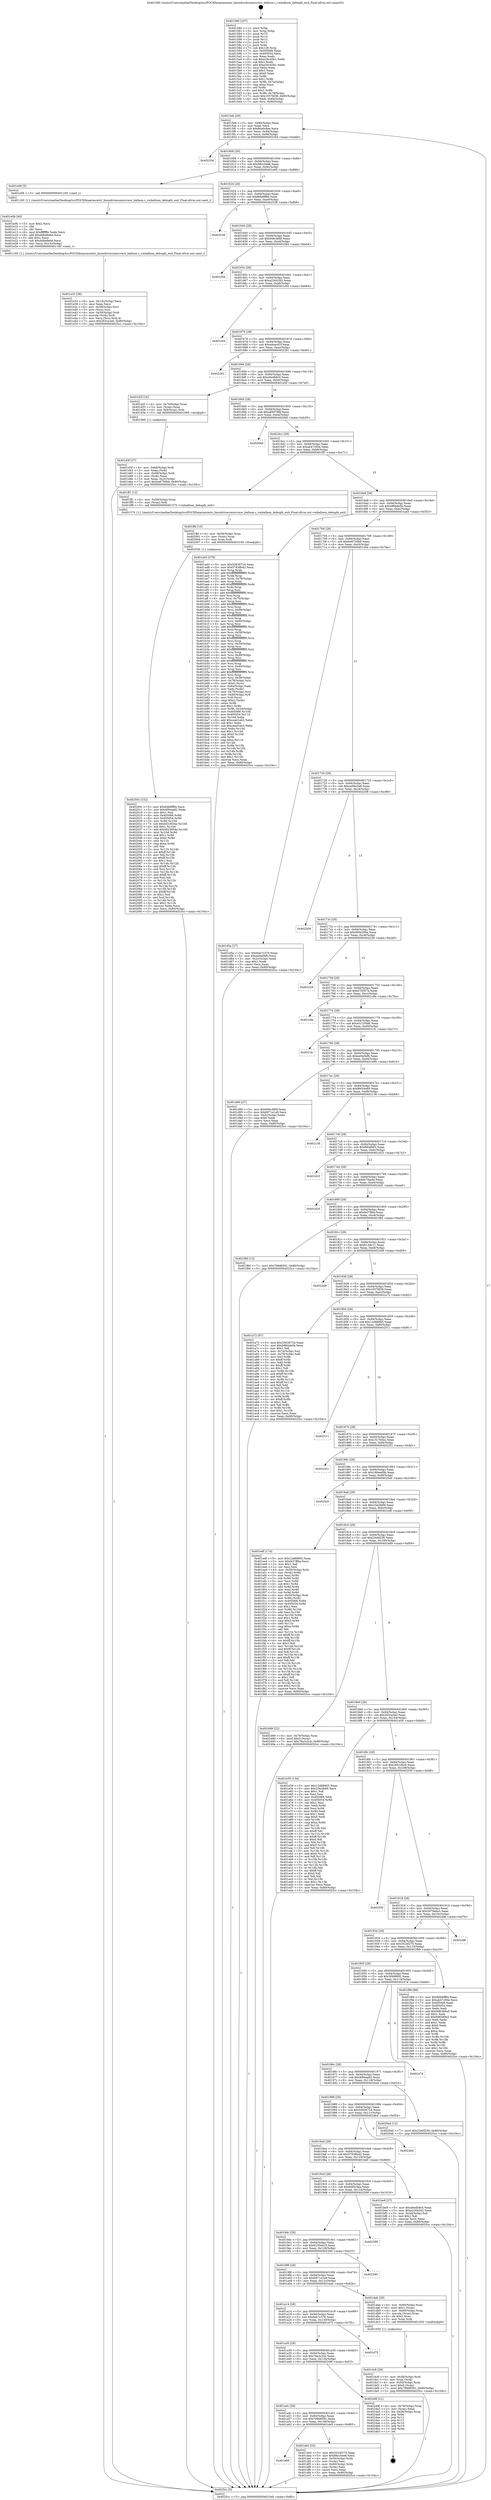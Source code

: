 digraph "0x401580" {
  label = "0x401580 (/mnt/c/Users/mathe/Desktop/tcc/POCII/binaries/extr_linuxdriversmiscvmw_balloon.c_vmballoon_debugfs_exit_Final-ollvm.out::main(0))"
  labelloc = "t"
  node[shape=record]

  Entry [label="",width=0.3,height=0.3,shape=circle,fillcolor=black,style=filled]
  "0x4015eb" [label="{
     0x4015eb [29]\l
     | [instrs]\l
     &nbsp;&nbsp;0x4015eb \<+3\>: mov -0x80(%rbp),%eax\l
     &nbsp;&nbsp;0x4015ee \<+2\>: mov %eax,%ecx\l
     &nbsp;&nbsp;0x4015f0 \<+6\>: sub $0x86a0c8ee,%ecx\l
     &nbsp;&nbsp;0x4015f6 \<+6\>: mov %eax,-0x94(%rbp)\l
     &nbsp;&nbsp;0x4015fc \<+6\>: mov %ecx,-0x98(%rbp)\l
     &nbsp;&nbsp;0x401602 \<+6\>: je 000000000040235d \<main+0xddd\>\l
  }"]
  "0x40235d" [label="{
     0x40235d\l
  }", style=dashed]
  "0x401608" [label="{
     0x401608 [28]\l
     | [instrs]\l
     &nbsp;&nbsp;0x401608 \<+5\>: jmp 000000000040160d \<main+0x8d\>\l
     &nbsp;&nbsp;0x40160d \<+6\>: mov -0x94(%rbp),%eax\l
     &nbsp;&nbsp;0x401613 \<+5\>: sub $0x88cc0ee6,%eax\l
     &nbsp;&nbsp;0x401618 \<+6\>: mov %eax,-0x9c(%rbp)\l
     &nbsp;&nbsp;0x40161e \<+6\>: je 0000000000401e06 \<main+0x886\>\l
  }"]
  Exit [label="",width=0.3,height=0.3,shape=circle,fillcolor=black,style=filled,peripheries=2]
  "0x401e06" [label="{
     0x401e06 [5]\l
     | [instrs]\l
     &nbsp;&nbsp;0x401e06 \<+5\>: call 0000000000401160 \<next_i\>\l
     | [calls]\l
     &nbsp;&nbsp;0x401160 \{1\} (/mnt/c/Users/mathe/Desktop/tcc/POCII/binaries/extr_linuxdriversmiscvmw_balloon.c_vmballoon_debugfs_exit_Final-ollvm.out::next_i)\l
  }"]
  "0x401624" [label="{
     0x401624 [28]\l
     | [instrs]\l
     &nbsp;&nbsp;0x401624 \<+5\>: jmp 0000000000401629 \<main+0xa9\>\l
     &nbsp;&nbsp;0x401629 \<+6\>: mov -0x94(%rbp),%eax\l
     &nbsp;&nbsp;0x40162f \<+5\>: sub $0x8db8ff84,%eax\l
     &nbsp;&nbsp;0x401634 \<+6\>: mov %eax,-0xa0(%rbp)\l
     &nbsp;&nbsp;0x40163a \<+6\>: je 0000000000402538 \<main+0xfb8\>\l
  }"]
  "0x40200c" [label="{
     0x40200c [152]\l
     | [instrs]\l
     &nbsp;&nbsp;0x40200c \<+5\>: mov $0x8db8ff84,%ecx\l
     &nbsp;&nbsp;0x402011 \<+5\>: mov $0x4f94aa82,%edx\l
     &nbsp;&nbsp;0x402016 \<+3\>: mov $0x1,%sil\l
     &nbsp;&nbsp;0x402019 \<+8\>: mov 0x405068,%r8d\l
     &nbsp;&nbsp;0x402021 \<+8\>: mov 0x405054,%r9d\l
     &nbsp;&nbsp;0x402029 \<+3\>: mov %r8d,%r10d\l
     &nbsp;&nbsp;0x40202c \<+7\>: sub $0xb023654e,%r10d\l
     &nbsp;&nbsp;0x402033 \<+4\>: sub $0x1,%r10d\l
     &nbsp;&nbsp;0x402037 \<+7\>: add $0xb023654e,%r10d\l
     &nbsp;&nbsp;0x40203e \<+4\>: imul %r10d,%r8d\l
     &nbsp;&nbsp;0x402042 \<+4\>: and $0x1,%r8d\l
     &nbsp;&nbsp;0x402046 \<+4\>: cmp $0x0,%r8d\l
     &nbsp;&nbsp;0x40204a \<+4\>: sete %r11b\l
     &nbsp;&nbsp;0x40204e \<+4\>: cmp $0xa,%r9d\l
     &nbsp;&nbsp;0x402052 \<+3\>: setl %bl\l
     &nbsp;&nbsp;0x402055 \<+3\>: mov %r11b,%r14b\l
     &nbsp;&nbsp;0x402058 \<+4\>: xor $0xff,%r14b\l
     &nbsp;&nbsp;0x40205c \<+3\>: mov %bl,%r15b\l
     &nbsp;&nbsp;0x40205f \<+4\>: xor $0xff,%r15b\l
     &nbsp;&nbsp;0x402063 \<+4\>: xor $0x1,%sil\l
     &nbsp;&nbsp;0x402067 \<+3\>: mov %r14b,%r12b\l
     &nbsp;&nbsp;0x40206a \<+4\>: and $0xff,%r12b\l
     &nbsp;&nbsp;0x40206e \<+3\>: and %sil,%r11b\l
     &nbsp;&nbsp;0x402071 \<+3\>: mov %r15b,%r13b\l
     &nbsp;&nbsp;0x402074 \<+4\>: and $0xff,%r13b\l
     &nbsp;&nbsp;0x402078 \<+3\>: and %sil,%bl\l
     &nbsp;&nbsp;0x40207b \<+3\>: or %r11b,%r12b\l
     &nbsp;&nbsp;0x40207e \<+3\>: or %bl,%r13b\l
     &nbsp;&nbsp;0x402081 \<+3\>: xor %r13b,%r12b\l
     &nbsp;&nbsp;0x402084 \<+3\>: or %r15b,%r14b\l
     &nbsp;&nbsp;0x402087 \<+4\>: xor $0xff,%r14b\l
     &nbsp;&nbsp;0x40208b \<+4\>: or $0x1,%sil\l
     &nbsp;&nbsp;0x40208f \<+3\>: and %sil,%r14b\l
     &nbsp;&nbsp;0x402092 \<+3\>: or %r14b,%r12b\l
     &nbsp;&nbsp;0x402095 \<+4\>: test $0x1,%r12b\l
     &nbsp;&nbsp;0x402099 \<+3\>: cmovne %edx,%ecx\l
     &nbsp;&nbsp;0x40209c \<+3\>: mov %ecx,-0x80(%rbp)\l
     &nbsp;&nbsp;0x40209f \<+5\>: jmp 00000000004025cc \<main+0x104c\>\l
  }"]
  "0x402538" [label="{
     0x402538\l
  }", style=dashed]
  "0x401640" [label="{
     0x401640 [28]\l
     | [instrs]\l
     &nbsp;&nbsp;0x401640 \<+5\>: jmp 0000000000401645 \<main+0xc5\>\l
     &nbsp;&nbsp;0x401645 \<+6\>: mov -0x94(%rbp),%eax\l
     &nbsp;&nbsp;0x40164b \<+5\>: sub $0x946c46fd,%eax\l
     &nbsp;&nbsp;0x401650 \<+6\>: mov %eax,-0xa4(%rbp)\l
     &nbsp;&nbsp;0x401656 \<+6\>: je 0000000000402384 \<main+0xe04\>\l
  }"]
  "0x401ffd" [label="{
     0x401ffd [15]\l
     | [instrs]\l
     &nbsp;&nbsp;0x401ffd \<+4\>: mov -0x58(%rbp),%rax\l
     &nbsp;&nbsp;0x402001 \<+3\>: mov (%rax),%rax\l
     &nbsp;&nbsp;0x402004 \<+3\>: mov %rax,%rdi\l
     &nbsp;&nbsp;0x402007 \<+5\>: call 0000000000401030 \<free@plt\>\l
     | [calls]\l
     &nbsp;&nbsp;0x401030 \{1\} (unknown)\l
  }"]
  "0x402384" [label="{
     0x402384\l
  }", style=dashed]
  "0x40165c" [label="{
     0x40165c [28]\l
     | [instrs]\l
     &nbsp;&nbsp;0x40165c \<+5\>: jmp 0000000000401661 \<main+0xe1\>\l
     &nbsp;&nbsp;0x401661 \<+6\>: mov -0x94(%rbp),%eax\l
     &nbsp;&nbsp;0x401667 \<+5\>: sub $0xa2264262,%eax\l
     &nbsp;&nbsp;0x40166c \<+6\>: mov %eax,-0xa8(%rbp)\l
     &nbsp;&nbsp;0x401672 \<+6\>: je 0000000000401c04 \<main+0x684\>\l
  }"]
  "0x401e33" [label="{
     0x401e33 [38]\l
     | [instrs]\l
     &nbsp;&nbsp;0x401e33 \<+6\>: mov -0x13c(%rbp),%ecx\l
     &nbsp;&nbsp;0x401e39 \<+3\>: imul %eax,%ecx\l
     &nbsp;&nbsp;0x401e3c \<+4\>: mov -0x58(%rbp),%rsi\l
     &nbsp;&nbsp;0x401e40 \<+3\>: mov (%rsi),%rsi\l
     &nbsp;&nbsp;0x401e43 \<+4\>: mov -0x50(%rbp),%rdi\l
     &nbsp;&nbsp;0x401e47 \<+3\>: movslq (%rdi),%rdi\l
     &nbsp;&nbsp;0x401e4a \<+3\>: mov %ecx,(%rsi,%rdi,4)\l
     &nbsp;&nbsp;0x401e4d \<+7\>: movl $0x263ca3a0,-0x80(%rbp)\l
     &nbsp;&nbsp;0x401e54 \<+5\>: jmp 00000000004025cc \<main+0x104c\>\l
  }"]
  "0x401c04" [label="{
     0x401c04\l
  }", style=dashed]
  "0x401678" [label="{
     0x401678 [28]\l
     | [instrs]\l
     &nbsp;&nbsp;0x401678 \<+5\>: jmp 000000000040167d \<main+0xfd\>\l
     &nbsp;&nbsp;0x40167d \<+6\>: mov -0x94(%rbp),%eax\l
     &nbsp;&nbsp;0x401683 \<+5\>: sub $0xa4eacd1f,%eax\l
     &nbsp;&nbsp;0x401688 \<+6\>: mov %eax,-0xac(%rbp)\l
     &nbsp;&nbsp;0x40168e \<+6\>: je 0000000000402281 \<main+0xd01\>\l
  }"]
  "0x401e0b" [label="{
     0x401e0b [40]\l
     | [instrs]\l
     &nbsp;&nbsp;0x401e0b \<+5\>: mov $0x2,%ecx\l
     &nbsp;&nbsp;0x401e10 \<+1\>: cltd\l
     &nbsp;&nbsp;0x401e11 \<+2\>: idiv %ecx\l
     &nbsp;&nbsp;0x401e13 \<+6\>: imul $0xfffffffe,%edx,%ecx\l
     &nbsp;&nbsp;0x401e19 \<+6\>: add $0xddbe8e6d,%ecx\l
     &nbsp;&nbsp;0x401e1f \<+3\>: add $0x1,%ecx\l
     &nbsp;&nbsp;0x401e22 \<+6\>: sub $0xddbe8e6d,%ecx\l
     &nbsp;&nbsp;0x401e28 \<+6\>: mov %ecx,-0x13c(%rbp)\l
     &nbsp;&nbsp;0x401e2e \<+5\>: call 0000000000401160 \<next_i\>\l
     | [calls]\l
     &nbsp;&nbsp;0x401160 \{1\} (/mnt/c/Users/mathe/Desktop/tcc/POCII/binaries/extr_linuxdriversmiscvmw_balloon.c_vmballoon_debugfs_exit_Final-ollvm.out::next_i)\l
  }"]
  "0x402281" [label="{
     0x402281\l
  }", style=dashed]
  "0x401694" [label="{
     0x401694 [28]\l
     | [instrs]\l
     &nbsp;&nbsp;0x401694 \<+5\>: jmp 0000000000401699 \<main+0x119\>\l
     &nbsp;&nbsp;0x401699 \<+6\>: mov -0x94(%rbp),%eax\l
     &nbsp;&nbsp;0x40169f \<+5\>: sub $0xa6edb8c0,%eax\l
     &nbsp;&nbsp;0x4016a4 \<+6\>: mov %eax,-0xb0(%rbp)\l
     &nbsp;&nbsp;0x4016aa \<+6\>: je 0000000000401d2f \<main+0x7af\>\l
  }"]
  "0x401a68" [label="{
     0x401a68\l
  }", style=dashed]
  "0x401d2f" [label="{
     0x401d2f [16]\l
     | [instrs]\l
     &nbsp;&nbsp;0x401d2f \<+4\>: mov -0x70(%rbp),%rax\l
     &nbsp;&nbsp;0x401d33 \<+3\>: mov (%rax),%rax\l
     &nbsp;&nbsp;0x401d36 \<+4\>: mov 0x8(%rax),%rdi\l
     &nbsp;&nbsp;0x401d3a \<+5\>: call 0000000000401060 \<atoi@plt\>\l
     | [calls]\l
     &nbsp;&nbsp;0x401060 \{1\} (unknown)\l
  }"]
  "0x4016b0" [label="{
     0x4016b0 [28]\l
     | [instrs]\l
     &nbsp;&nbsp;0x4016b0 \<+5\>: jmp 00000000004016b5 \<main+0x135\>\l
     &nbsp;&nbsp;0x4016b5 \<+6\>: mov -0x94(%rbp),%eax\l
     &nbsp;&nbsp;0x4016bb \<+5\>: sub $0xa840788f,%eax\l
     &nbsp;&nbsp;0x4016c0 \<+6\>: mov %eax,-0xb4(%rbp)\l
     &nbsp;&nbsp;0x4016c6 \<+6\>: je 00000000004020b0 \<main+0xb30\>\l
  }"]
  "0x401de5" [label="{
     0x401de5 [33]\l
     | [instrs]\l
     &nbsp;&nbsp;0x401de5 \<+5\>: mov $0x3524f270,%eax\l
     &nbsp;&nbsp;0x401dea \<+5\>: mov $0x88cc0ee6,%ecx\l
     &nbsp;&nbsp;0x401def \<+4\>: mov -0x50(%rbp),%rdx\l
     &nbsp;&nbsp;0x401df3 \<+2\>: mov (%rdx),%esi\l
     &nbsp;&nbsp;0x401df5 \<+4\>: mov -0x60(%rbp),%rdx\l
     &nbsp;&nbsp;0x401df9 \<+2\>: cmp (%rdx),%esi\l
     &nbsp;&nbsp;0x401dfb \<+3\>: cmovl %ecx,%eax\l
     &nbsp;&nbsp;0x401dfe \<+3\>: mov %eax,-0x80(%rbp)\l
     &nbsp;&nbsp;0x401e01 \<+5\>: jmp 00000000004025cc \<main+0x104c\>\l
  }"]
  "0x4020b0" [label="{
     0x4020b0\l
  }", style=dashed]
  "0x4016cc" [label="{
     0x4016cc [28]\l
     | [instrs]\l
     &nbsp;&nbsp;0x4016cc \<+5\>: jmp 00000000004016d1 \<main+0x151\>\l
     &nbsp;&nbsp;0x4016d1 \<+6\>: mov -0x94(%rbp),%eax\l
     &nbsp;&nbsp;0x4016d7 \<+5\>: sub $0xab47c00e,%eax\l
     &nbsp;&nbsp;0x4016dc \<+6\>: mov %eax,-0xb8(%rbp)\l
     &nbsp;&nbsp;0x4016e2 \<+6\>: je 0000000000401ff1 \<main+0xa71\>\l
  }"]
  "0x401a4c" [label="{
     0x401a4c [28]\l
     | [instrs]\l
     &nbsp;&nbsp;0x401a4c \<+5\>: jmp 0000000000401a51 \<main+0x4d1\>\l
     &nbsp;&nbsp;0x401a51 \<+6\>: mov -0x94(%rbp),%eax\l
     &nbsp;&nbsp;0x401a57 \<+5\>: sub $0x799d6591,%eax\l
     &nbsp;&nbsp;0x401a5c \<+6\>: mov %eax,-0x138(%rbp)\l
     &nbsp;&nbsp;0x401a62 \<+6\>: je 0000000000401de5 \<main+0x865\>\l
  }"]
  "0x401ff1" [label="{
     0x401ff1 [12]\l
     | [instrs]\l
     &nbsp;&nbsp;0x401ff1 \<+4\>: mov -0x58(%rbp),%rax\l
     &nbsp;&nbsp;0x401ff5 \<+3\>: mov (%rax),%rdi\l
     &nbsp;&nbsp;0x401ff8 \<+5\>: call 0000000000401570 \<vmballoon_debugfs_exit\>\l
     | [calls]\l
     &nbsp;&nbsp;0x401570 \{1\} (/mnt/c/Users/mathe/Desktop/tcc/POCII/binaries/extr_linuxdriversmiscvmw_balloon.c_vmballoon_debugfs_exit_Final-ollvm.out::vmballoon_debugfs_exit)\l
  }"]
  "0x4016e8" [label="{
     0x4016e8 [28]\l
     | [instrs]\l
     &nbsp;&nbsp;0x4016e8 \<+5\>: jmp 00000000004016ed \<main+0x16d\>\l
     &nbsp;&nbsp;0x4016ed \<+6\>: mov -0x94(%rbp),%eax\l
     &nbsp;&nbsp;0x4016f3 \<+5\>: sub $0xb984de5b,%eax\l
     &nbsp;&nbsp;0x4016f8 \<+6\>: mov %eax,-0xbc(%rbp)\l
     &nbsp;&nbsp;0x4016fe \<+6\>: je 0000000000401ad3 \<main+0x553\>\l
  }"]
  "0x40249f" [label="{
     0x40249f [21]\l
     | [instrs]\l
     &nbsp;&nbsp;0x40249f \<+4\>: mov -0x78(%rbp),%rax\l
     &nbsp;&nbsp;0x4024a3 \<+2\>: mov (%rax),%eax\l
     &nbsp;&nbsp;0x4024a5 \<+4\>: lea -0x28(%rbp),%rsp\l
     &nbsp;&nbsp;0x4024a9 \<+1\>: pop %rbx\l
     &nbsp;&nbsp;0x4024aa \<+2\>: pop %r12\l
     &nbsp;&nbsp;0x4024ac \<+2\>: pop %r13\l
     &nbsp;&nbsp;0x4024ae \<+2\>: pop %r14\l
     &nbsp;&nbsp;0x4024b0 \<+2\>: pop %r15\l
     &nbsp;&nbsp;0x4024b2 \<+1\>: pop %rbp\l
     &nbsp;&nbsp;0x4024b3 \<+1\>: ret\l
  }"]
  "0x401ad3" [label="{
     0x401ad3 [278]\l
     | [instrs]\l
     &nbsp;&nbsp;0x401ad3 \<+5\>: mov $0x55636724,%eax\l
     &nbsp;&nbsp;0x401ad8 \<+5\>: mov $0x57838b42,%ecx\l
     &nbsp;&nbsp;0x401add \<+3\>: mov %rsp,%rdx\l
     &nbsp;&nbsp;0x401ae0 \<+4\>: add $0xfffffffffffffff0,%rdx\l
     &nbsp;&nbsp;0x401ae4 \<+3\>: mov %rdx,%rsp\l
     &nbsp;&nbsp;0x401ae7 \<+4\>: mov %rdx,-0x78(%rbp)\l
     &nbsp;&nbsp;0x401aeb \<+3\>: mov %rsp,%rdx\l
     &nbsp;&nbsp;0x401aee \<+4\>: add $0xfffffffffffffff0,%rdx\l
     &nbsp;&nbsp;0x401af2 \<+3\>: mov %rdx,%rsp\l
     &nbsp;&nbsp;0x401af5 \<+3\>: mov %rsp,%rsi\l
     &nbsp;&nbsp;0x401af8 \<+4\>: add $0xfffffffffffffff0,%rsi\l
     &nbsp;&nbsp;0x401afc \<+3\>: mov %rsi,%rsp\l
     &nbsp;&nbsp;0x401aff \<+4\>: mov %rsi,-0x70(%rbp)\l
     &nbsp;&nbsp;0x401b03 \<+3\>: mov %rsp,%rsi\l
     &nbsp;&nbsp;0x401b06 \<+4\>: add $0xfffffffffffffff0,%rsi\l
     &nbsp;&nbsp;0x401b0a \<+3\>: mov %rsi,%rsp\l
     &nbsp;&nbsp;0x401b0d \<+4\>: mov %rsi,-0x68(%rbp)\l
     &nbsp;&nbsp;0x401b11 \<+3\>: mov %rsp,%rsi\l
     &nbsp;&nbsp;0x401b14 \<+4\>: add $0xfffffffffffffff0,%rsi\l
     &nbsp;&nbsp;0x401b18 \<+3\>: mov %rsi,%rsp\l
     &nbsp;&nbsp;0x401b1b \<+4\>: mov %rsi,-0x60(%rbp)\l
     &nbsp;&nbsp;0x401b1f \<+3\>: mov %rsp,%rsi\l
     &nbsp;&nbsp;0x401b22 \<+4\>: add $0xfffffffffffffff0,%rsi\l
     &nbsp;&nbsp;0x401b26 \<+3\>: mov %rsi,%rsp\l
     &nbsp;&nbsp;0x401b29 \<+4\>: mov %rsi,-0x58(%rbp)\l
     &nbsp;&nbsp;0x401b2d \<+3\>: mov %rsp,%rsi\l
     &nbsp;&nbsp;0x401b30 \<+4\>: add $0xfffffffffffffff0,%rsi\l
     &nbsp;&nbsp;0x401b34 \<+3\>: mov %rsi,%rsp\l
     &nbsp;&nbsp;0x401b37 \<+4\>: mov %rsi,-0x50(%rbp)\l
     &nbsp;&nbsp;0x401b3b \<+3\>: mov %rsp,%rsi\l
     &nbsp;&nbsp;0x401b3e \<+4\>: add $0xfffffffffffffff0,%rsi\l
     &nbsp;&nbsp;0x401b42 \<+3\>: mov %rsi,%rsp\l
     &nbsp;&nbsp;0x401b45 \<+4\>: mov %rsi,-0x48(%rbp)\l
     &nbsp;&nbsp;0x401b49 \<+3\>: mov %rsp,%rsi\l
     &nbsp;&nbsp;0x401b4c \<+4\>: add $0xfffffffffffffff0,%rsi\l
     &nbsp;&nbsp;0x401b50 \<+3\>: mov %rsi,%rsp\l
     &nbsp;&nbsp;0x401b53 \<+4\>: mov %rsi,-0x40(%rbp)\l
     &nbsp;&nbsp;0x401b57 \<+3\>: mov %rsp,%rsi\l
     &nbsp;&nbsp;0x401b5a \<+4\>: add $0xfffffffffffffff0,%rsi\l
     &nbsp;&nbsp;0x401b5e \<+3\>: mov %rsi,%rsp\l
     &nbsp;&nbsp;0x401b61 \<+4\>: mov %rsi,-0x38(%rbp)\l
     &nbsp;&nbsp;0x401b65 \<+4\>: mov -0x78(%rbp),%rsi\l
     &nbsp;&nbsp;0x401b69 \<+6\>: movl $0x0,(%rsi)\l
     &nbsp;&nbsp;0x401b6f \<+6\>: mov -0x84(%rbp),%edi\l
     &nbsp;&nbsp;0x401b75 \<+2\>: mov %edi,(%rdx)\l
     &nbsp;&nbsp;0x401b77 \<+4\>: mov -0x70(%rbp),%rsi\l
     &nbsp;&nbsp;0x401b7b \<+7\>: mov -0x90(%rbp),%r8\l
     &nbsp;&nbsp;0x401b82 \<+3\>: mov %r8,(%rsi)\l
     &nbsp;&nbsp;0x401b85 \<+3\>: cmpl $0x2,(%rdx)\l
     &nbsp;&nbsp;0x401b88 \<+4\>: setne %r9b\l
     &nbsp;&nbsp;0x401b8c \<+4\>: and $0x1,%r9b\l
     &nbsp;&nbsp;0x401b90 \<+4\>: mov %r9b,-0x2d(%rbp)\l
     &nbsp;&nbsp;0x401b94 \<+8\>: mov 0x405068,%r10d\l
     &nbsp;&nbsp;0x401b9c \<+8\>: mov 0x405054,%r11d\l
     &nbsp;&nbsp;0x401ba4 \<+3\>: mov %r10d,%ebx\l
     &nbsp;&nbsp;0x401ba7 \<+6\>: add $0xcead1eb3,%ebx\l
     &nbsp;&nbsp;0x401bad \<+3\>: sub $0x1,%ebx\l
     &nbsp;&nbsp;0x401bb0 \<+6\>: sub $0xcead1eb3,%ebx\l
     &nbsp;&nbsp;0x401bb6 \<+4\>: imul %ebx,%r10d\l
     &nbsp;&nbsp;0x401bba \<+4\>: and $0x1,%r10d\l
     &nbsp;&nbsp;0x401bbe \<+4\>: cmp $0x0,%r10d\l
     &nbsp;&nbsp;0x401bc2 \<+4\>: sete %r9b\l
     &nbsp;&nbsp;0x401bc6 \<+4\>: cmp $0xa,%r11d\l
     &nbsp;&nbsp;0x401bca \<+4\>: setl %r14b\l
     &nbsp;&nbsp;0x401bce \<+3\>: mov %r9b,%r15b\l
     &nbsp;&nbsp;0x401bd1 \<+3\>: and %r14b,%r15b\l
     &nbsp;&nbsp;0x401bd4 \<+3\>: xor %r14b,%r9b\l
     &nbsp;&nbsp;0x401bd7 \<+3\>: or %r9b,%r15b\l
     &nbsp;&nbsp;0x401bda \<+4\>: test $0x1,%r15b\l
     &nbsp;&nbsp;0x401bde \<+3\>: cmovne %ecx,%eax\l
     &nbsp;&nbsp;0x401be1 \<+3\>: mov %eax,-0x80(%rbp)\l
     &nbsp;&nbsp;0x401be4 \<+5\>: jmp 00000000004025cc \<main+0x104c\>\l
  }"]
  "0x401704" [label="{
     0x401704 [28]\l
     | [instrs]\l
     &nbsp;&nbsp;0x401704 \<+5\>: jmp 0000000000401709 \<main+0x189\>\l
     &nbsp;&nbsp;0x401709 \<+6\>: mov -0x94(%rbp),%eax\l
     &nbsp;&nbsp;0x40170f \<+5\>: sub $0xbe6756b9,%eax\l
     &nbsp;&nbsp;0x401714 \<+6\>: mov %eax,-0xc0(%rbp)\l
     &nbsp;&nbsp;0x40171a \<+6\>: je 0000000000401d5a \<main+0x7da\>\l
  }"]
  "0x401a30" [label="{
     0x401a30 [28]\l
     | [instrs]\l
     &nbsp;&nbsp;0x401a30 \<+5\>: jmp 0000000000401a35 \<main+0x4b5\>\l
     &nbsp;&nbsp;0x401a35 \<+6\>: mov -0x94(%rbp),%eax\l
     &nbsp;&nbsp;0x401a3b \<+5\>: sub $0x76a3c2cb,%eax\l
     &nbsp;&nbsp;0x401a40 \<+6\>: mov %eax,-0x134(%rbp)\l
     &nbsp;&nbsp;0x401a46 \<+6\>: je 000000000040249f \<main+0xf1f\>\l
  }"]
  "0x401d5a" [label="{
     0x401d5a [27]\l
     | [instrs]\l
     &nbsp;&nbsp;0x401d5a \<+5\>: mov $0x6ab7c376,%eax\l
     &nbsp;&nbsp;0x401d5f \<+5\>: mov $0xee0a0bfb,%ecx\l
     &nbsp;&nbsp;0x401d64 \<+3\>: mov -0x2c(%rbp),%edx\l
     &nbsp;&nbsp;0x401d67 \<+3\>: cmp $0x1,%edx\l
     &nbsp;&nbsp;0x401d6a \<+3\>: cmovl %ecx,%eax\l
     &nbsp;&nbsp;0x401d6d \<+3\>: mov %eax,-0x80(%rbp)\l
     &nbsp;&nbsp;0x401d70 \<+5\>: jmp 00000000004025cc \<main+0x104c\>\l
  }"]
  "0x401720" [label="{
     0x401720 [28]\l
     | [instrs]\l
     &nbsp;&nbsp;0x401720 \<+5\>: jmp 0000000000401725 \<main+0x1a5\>\l
     &nbsp;&nbsp;0x401725 \<+6\>: mov -0x94(%rbp),%eax\l
     &nbsp;&nbsp;0x40172b \<+5\>: sub $0xce06e2a8,%eax\l
     &nbsp;&nbsp;0x401730 \<+6\>: mov %eax,-0xc4(%rbp)\l
     &nbsp;&nbsp;0x401736 \<+6\>: je 0000000000402208 \<main+0xc88\>\l
  }"]
  "0x401d75" [label="{
     0x401d75\l
  }", style=dashed]
  "0x402208" [label="{
     0x402208\l
  }", style=dashed]
  "0x40173c" [label="{
     0x40173c [28]\l
     | [instrs]\l
     &nbsp;&nbsp;0x40173c \<+5\>: jmp 0000000000401741 \<main+0x1c1\>\l
     &nbsp;&nbsp;0x401741 \<+6\>: mov -0x94(%rbp),%eax\l
     &nbsp;&nbsp;0x401747 \<+5\>: sub $0xd00e294e,%eax\l
     &nbsp;&nbsp;0x40174c \<+6\>: mov %eax,-0xc8(%rbp)\l
     &nbsp;&nbsp;0x401752 \<+6\>: je 0000000000402229 \<main+0xca9\>\l
  }"]
  "0x401dc8" [label="{
     0x401dc8 [29]\l
     | [instrs]\l
     &nbsp;&nbsp;0x401dc8 \<+4\>: mov -0x58(%rbp),%rdi\l
     &nbsp;&nbsp;0x401dcc \<+3\>: mov %rax,(%rdi)\l
     &nbsp;&nbsp;0x401dcf \<+4\>: mov -0x50(%rbp),%rax\l
     &nbsp;&nbsp;0x401dd3 \<+6\>: movl $0x0,(%rax)\l
     &nbsp;&nbsp;0x401dd9 \<+7\>: movl $0x799d6591,-0x80(%rbp)\l
     &nbsp;&nbsp;0x401de0 \<+5\>: jmp 00000000004025cc \<main+0x104c\>\l
  }"]
  "0x402229" [label="{
     0x402229\l
  }", style=dashed]
  "0x401758" [label="{
     0x401758 [28]\l
     | [instrs]\l
     &nbsp;&nbsp;0x401758 \<+5\>: jmp 000000000040175d \<main+0x1dd\>\l
     &nbsp;&nbsp;0x40175d \<+6\>: mov -0x94(%rbp),%eax\l
     &nbsp;&nbsp;0x401763 \<+5\>: sub $0xd7f2f57a,%eax\l
     &nbsp;&nbsp;0x401768 \<+6\>: mov %eax,-0xcc(%rbp)\l
     &nbsp;&nbsp;0x40176e \<+6\>: je 0000000000401c8a \<main+0x70a\>\l
  }"]
  "0x401a14" [label="{
     0x401a14 [28]\l
     | [instrs]\l
     &nbsp;&nbsp;0x401a14 \<+5\>: jmp 0000000000401a19 \<main+0x499\>\l
     &nbsp;&nbsp;0x401a19 \<+6\>: mov -0x94(%rbp),%eax\l
     &nbsp;&nbsp;0x401a1f \<+5\>: sub $0x6ab7c376,%eax\l
     &nbsp;&nbsp;0x401a24 \<+6\>: mov %eax,-0x130(%rbp)\l
     &nbsp;&nbsp;0x401a2a \<+6\>: je 0000000000401d75 \<main+0x7f5\>\l
  }"]
  "0x401c8a" [label="{
     0x401c8a\l
  }", style=dashed]
  "0x401774" [label="{
     0x401774 [28]\l
     | [instrs]\l
     &nbsp;&nbsp;0x401774 \<+5\>: jmp 0000000000401779 \<main+0x1f9\>\l
     &nbsp;&nbsp;0x401779 \<+6\>: mov -0x94(%rbp),%eax\l
     &nbsp;&nbsp;0x40177f \<+5\>: sub $0xe51339d6,%eax\l
     &nbsp;&nbsp;0x401784 \<+6\>: mov %eax,-0xd0(%rbp)\l
     &nbsp;&nbsp;0x40178a \<+6\>: je 00000000004021fc \<main+0xc7c\>\l
  }"]
  "0x401dab" [label="{
     0x401dab [29]\l
     | [instrs]\l
     &nbsp;&nbsp;0x401dab \<+4\>: mov -0x60(%rbp),%rax\l
     &nbsp;&nbsp;0x401daf \<+6\>: movl $0x1,(%rax)\l
     &nbsp;&nbsp;0x401db5 \<+4\>: mov -0x60(%rbp),%rax\l
     &nbsp;&nbsp;0x401db9 \<+3\>: movslq (%rax),%rax\l
     &nbsp;&nbsp;0x401dbc \<+4\>: shl $0x2,%rax\l
     &nbsp;&nbsp;0x401dc0 \<+3\>: mov %rax,%rdi\l
     &nbsp;&nbsp;0x401dc3 \<+5\>: call 0000000000401050 \<malloc@plt\>\l
     | [calls]\l
     &nbsp;&nbsp;0x401050 \{1\} (unknown)\l
  }"]
  "0x4021fc" [label="{
     0x4021fc\l
  }", style=dashed]
  "0x401790" [label="{
     0x401790 [28]\l
     | [instrs]\l
     &nbsp;&nbsp;0x401790 \<+5\>: jmp 0000000000401795 \<main+0x215\>\l
     &nbsp;&nbsp;0x401795 \<+6\>: mov -0x94(%rbp),%eax\l
     &nbsp;&nbsp;0x40179b \<+5\>: sub $0xee0a0bfb,%eax\l
     &nbsp;&nbsp;0x4017a0 \<+6\>: mov %eax,-0xd4(%rbp)\l
     &nbsp;&nbsp;0x4017a6 \<+6\>: je 0000000000401d90 \<main+0x810\>\l
  }"]
  "0x4019f8" [label="{
     0x4019f8 [28]\l
     | [instrs]\l
     &nbsp;&nbsp;0x4019f8 \<+5\>: jmp 00000000004019fd \<main+0x47d\>\l
     &nbsp;&nbsp;0x4019fd \<+6\>: mov -0x94(%rbp),%eax\l
     &nbsp;&nbsp;0x401a03 \<+5\>: sub $0x6971e1a9,%eax\l
     &nbsp;&nbsp;0x401a08 \<+6\>: mov %eax,-0x12c(%rbp)\l
     &nbsp;&nbsp;0x401a0e \<+6\>: je 0000000000401dab \<main+0x82b\>\l
  }"]
  "0x401d90" [label="{
     0x401d90 [27]\l
     | [instrs]\l
     &nbsp;&nbsp;0x401d90 \<+5\>: mov $0x946c46fd,%eax\l
     &nbsp;&nbsp;0x401d95 \<+5\>: mov $0x6971e1a9,%ecx\l
     &nbsp;&nbsp;0x401d9a \<+3\>: mov -0x2c(%rbp),%edx\l
     &nbsp;&nbsp;0x401d9d \<+3\>: cmp $0x0,%edx\l
     &nbsp;&nbsp;0x401da0 \<+3\>: cmove %ecx,%eax\l
     &nbsp;&nbsp;0x401da3 \<+3\>: mov %eax,-0x80(%rbp)\l
     &nbsp;&nbsp;0x401da6 \<+5\>: jmp 00000000004025cc \<main+0x104c\>\l
  }"]
  "0x4017ac" [label="{
     0x4017ac [28]\l
     | [instrs]\l
     &nbsp;&nbsp;0x4017ac \<+5\>: jmp 00000000004017b1 \<main+0x231\>\l
     &nbsp;&nbsp;0x4017b1 \<+6\>: mov -0x94(%rbp),%eax\l
     &nbsp;&nbsp;0x4017b7 \<+5\>: sub $0xf6634e60,%eax\l
     &nbsp;&nbsp;0x4017bc \<+6\>: mov %eax,-0xd8(%rbp)\l
     &nbsp;&nbsp;0x4017c2 \<+6\>: je 0000000000402136 \<main+0xbb6\>\l
  }"]
  "0x402390" [label="{
     0x402390\l
  }", style=dashed]
  "0x402136" [label="{
     0x402136\l
  }", style=dashed]
  "0x4017c8" [label="{
     0x4017c8 [28]\l
     | [instrs]\l
     &nbsp;&nbsp;0x4017c8 \<+5\>: jmp 00000000004017cd \<main+0x24d\>\l
     &nbsp;&nbsp;0x4017cd \<+6\>: mov -0x94(%rbp),%eax\l
     &nbsp;&nbsp;0x4017d3 \<+5\>: sub $0xf66afb03,%eax\l
     &nbsp;&nbsp;0x4017d8 \<+6\>: mov %eax,-0xdc(%rbp)\l
     &nbsp;&nbsp;0x4017de \<+6\>: je 0000000000401d23 \<main+0x7a3\>\l
  }"]
  "0x4019dc" [label="{
     0x4019dc [28]\l
     | [instrs]\l
     &nbsp;&nbsp;0x4019dc \<+5\>: jmp 00000000004019e1 \<main+0x461\>\l
     &nbsp;&nbsp;0x4019e1 \<+6\>: mov -0x94(%rbp),%eax\l
     &nbsp;&nbsp;0x4019e7 \<+5\>: sub $0x6230eb19,%eax\l
     &nbsp;&nbsp;0x4019ec \<+6\>: mov %eax,-0x128(%rbp)\l
     &nbsp;&nbsp;0x4019f2 \<+6\>: je 0000000000402390 \<main+0xe10\>\l
  }"]
  "0x401d23" [label="{
     0x401d23\l
  }", style=dashed]
  "0x4017e4" [label="{
     0x4017e4 [28]\l
     | [instrs]\l
     &nbsp;&nbsp;0x4017e4 \<+5\>: jmp 00000000004017e9 \<main+0x269\>\l
     &nbsp;&nbsp;0x4017e9 \<+6\>: mov -0x94(%rbp),%eax\l
     &nbsp;&nbsp;0x4017ef \<+5\>: sub $0xfc7faa9e,%eax\l
     &nbsp;&nbsp;0x4017f4 \<+6\>: mov %eax,-0xe0(%rbp)\l
     &nbsp;&nbsp;0x4017fa \<+6\>: je 0000000000402420 \<main+0xea0\>\l
  }"]
  "0x402599" [label="{
     0x402599\l
  }", style=dashed]
  "0x402420" [label="{
     0x402420\l
  }", style=dashed]
  "0x401800" [label="{
     0x401800 [28]\l
     | [instrs]\l
     &nbsp;&nbsp;0x401800 \<+5\>: jmp 0000000000401805 \<main+0x285\>\l
     &nbsp;&nbsp;0x401805 \<+6\>: mov -0x94(%rbp),%eax\l
     &nbsp;&nbsp;0x40180b \<+5\>: sub $0xfe37ffda,%eax\l
     &nbsp;&nbsp;0x401810 \<+6\>: mov %eax,-0xe4(%rbp)\l
     &nbsp;&nbsp;0x401816 \<+6\>: je 0000000000401f8d \<main+0xa0d\>\l
  }"]
  "0x401d3f" [label="{
     0x401d3f [27]\l
     | [instrs]\l
     &nbsp;&nbsp;0x401d3f \<+4\>: mov -0x68(%rbp),%rdi\l
     &nbsp;&nbsp;0x401d43 \<+2\>: mov %eax,(%rdi)\l
     &nbsp;&nbsp;0x401d45 \<+4\>: mov -0x68(%rbp),%rdi\l
     &nbsp;&nbsp;0x401d49 \<+2\>: mov (%rdi),%eax\l
     &nbsp;&nbsp;0x401d4b \<+3\>: mov %eax,-0x2c(%rbp)\l
     &nbsp;&nbsp;0x401d4e \<+7\>: movl $0xbe6756b9,-0x80(%rbp)\l
     &nbsp;&nbsp;0x401d55 \<+5\>: jmp 00000000004025cc \<main+0x104c\>\l
  }"]
  "0x401f8d" [label="{
     0x401f8d [12]\l
     | [instrs]\l
     &nbsp;&nbsp;0x401f8d \<+7\>: movl $0x799d6591,-0x80(%rbp)\l
     &nbsp;&nbsp;0x401f94 \<+5\>: jmp 00000000004025cc \<main+0x104c\>\l
  }"]
  "0x40181c" [label="{
     0x40181c [28]\l
     | [instrs]\l
     &nbsp;&nbsp;0x40181c \<+5\>: jmp 0000000000401821 \<main+0x2a1\>\l
     &nbsp;&nbsp;0x401821 \<+6\>: mov -0x94(%rbp),%eax\l
     &nbsp;&nbsp;0x401827 \<+5\>: sub $0xb148c11,%eax\l
     &nbsp;&nbsp;0x40182c \<+6\>: mov %eax,-0xe8(%rbp)\l
     &nbsp;&nbsp;0x401832 \<+6\>: je 00000000004022d9 \<main+0xd59\>\l
  }"]
  "0x4019c0" [label="{
     0x4019c0 [28]\l
     | [instrs]\l
     &nbsp;&nbsp;0x4019c0 \<+5\>: jmp 00000000004019c5 \<main+0x445\>\l
     &nbsp;&nbsp;0x4019c5 \<+6\>: mov -0x94(%rbp),%eax\l
     &nbsp;&nbsp;0x4019cb \<+5\>: sub $0x60f5c4ea,%eax\l
     &nbsp;&nbsp;0x4019d0 \<+6\>: mov %eax,-0x124(%rbp)\l
     &nbsp;&nbsp;0x4019d6 \<+6\>: je 0000000000402599 \<main+0x1019\>\l
  }"]
  "0x4022d9" [label="{
     0x4022d9\l
  }", style=dashed]
  "0x401838" [label="{
     0x401838 [28]\l
     | [instrs]\l
     &nbsp;&nbsp;0x401838 \<+5\>: jmp 000000000040183d \<main+0x2bd\>\l
     &nbsp;&nbsp;0x40183d \<+6\>: mov -0x94(%rbp),%eax\l
     &nbsp;&nbsp;0x401843 \<+5\>: sub $0x1057fd38,%eax\l
     &nbsp;&nbsp;0x401848 \<+6\>: mov %eax,-0xec(%rbp)\l
     &nbsp;&nbsp;0x40184e \<+6\>: je 0000000000401a72 \<main+0x4f2\>\l
  }"]
  "0x401be9" [label="{
     0x401be9 [27]\l
     | [instrs]\l
     &nbsp;&nbsp;0x401be9 \<+5\>: mov $0xa6edb8c0,%eax\l
     &nbsp;&nbsp;0x401bee \<+5\>: mov $0xa2264262,%ecx\l
     &nbsp;&nbsp;0x401bf3 \<+3\>: mov -0x2d(%rbp),%dl\l
     &nbsp;&nbsp;0x401bf6 \<+3\>: test $0x1,%dl\l
     &nbsp;&nbsp;0x401bf9 \<+3\>: cmovne %ecx,%eax\l
     &nbsp;&nbsp;0x401bfc \<+3\>: mov %eax,-0x80(%rbp)\l
     &nbsp;&nbsp;0x401bff \<+5\>: jmp 00000000004025cc \<main+0x104c\>\l
  }"]
  "0x401a72" [label="{
     0x401a72 [97]\l
     | [instrs]\l
     &nbsp;&nbsp;0x401a72 \<+5\>: mov $0x55636724,%eax\l
     &nbsp;&nbsp;0x401a77 \<+5\>: mov $0xb984de5b,%ecx\l
     &nbsp;&nbsp;0x401a7c \<+2\>: mov $0x1,%dl\l
     &nbsp;&nbsp;0x401a7e \<+4\>: mov -0x7a(%rbp),%sil\l
     &nbsp;&nbsp;0x401a82 \<+4\>: mov -0x79(%rbp),%dil\l
     &nbsp;&nbsp;0x401a86 \<+3\>: mov %sil,%r8b\l
     &nbsp;&nbsp;0x401a89 \<+4\>: xor $0xff,%r8b\l
     &nbsp;&nbsp;0x401a8d \<+3\>: mov %dil,%r9b\l
     &nbsp;&nbsp;0x401a90 \<+4\>: xor $0xff,%r9b\l
     &nbsp;&nbsp;0x401a94 \<+3\>: xor $0x1,%dl\l
     &nbsp;&nbsp;0x401a97 \<+3\>: mov %r8b,%r10b\l
     &nbsp;&nbsp;0x401a9a \<+4\>: and $0xff,%r10b\l
     &nbsp;&nbsp;0x401a9e \<+3\>: and %dl,%sil\l
     &nbsp;&nbsp;0x401aa1 \<+3\>: mov %r9b,%r11b\l
     &nbsp;&nbsp;0x401aa4 \<+4\>: and $0xff,%r11b\l
     &nbsp;&nbsp;0x401aa8 \<+3\>: and %dl,%dil\l
     &nbsp;&nbsp;0x401aab \<+3\>: or %sil,%r10b\l
     &nbsp;&nbsp;0x401aae \<+3\>: or %dil,%r11b\l
     &nbsp;&nbsp;0x401ab1 \<+3\>: xor %r11b,%r10b\l
     &nbsp;&nbsp;0x401ab4 \<+3\>: or %r9b,%r8b\l
     &nbsp;&nbsp;0x401ab7 \<+4\>: xor $0xff,%r8b\l
     &nbsp;&nbsp;0x401abb \<+3\>: or $0x1,%dl\l
     &nbsp;&nbsp;0x401abe \<+3\>: and %dl,%r8b\l
     &nbsp;&nbsp;0x401ac1 \<+3\>: or %r8b,%r10b\l
     &nbsp;&nbsp;0x401ac4 \<+4\>: test $0x1,%r10b\l
     &nbsp;&nbsp;0x401ac8 \<+3\>: cmovne %ecx,%eax\l
     &nbsp;&nbsp;0x401acb \<+3\>: mov %eax,-0x80(%rbp)\l
     &nbsp;&nbsp;0x401ace \<+5\>: jmp 00000000004025cc \<main+0x104c\>\l
  }"]
  "0x401854" [label="{
     0x401854 [28]\l
     | [instrs]\l
     &nbsp;&nbsp;0x401854 \<+5\>: jmp 0000000000401859 \<main+0x2d9\>\l
     &nbsp;&nbsp;0x401859 \<+6\>: mov -0x94(%rbp),%eax\l
     &nbsp;&nbsp;0x40185f \<+5\>: sub $0x12d88965,%eax\l
     &nbsp;&nbsp;0x401864 \<+6\>: mov %eax,-0xf0(%rbp)\l
     &nbsp;&nbsp;0x40186a \<+6\>: je 0000000000402511 \<main+0xf91\>\l
  }"]
  "0x4025cc" [label="{
     0x4025cc [5]\l
     | [instrs]\l
     &nbsp;&nbsp;0x4025cc \<+5\>: jmp 00000000004015eb \<main+0x6b\>\l
  }"]
  "0x401580" [label="{
     0x401580 [107]\l
     | [instrs]\l
     &nbsp;&nbsp;0x401580 \<+1\>: push %rbp\l
     &nbsp;&nbsp;0x401581 \<+3\>: mov %rsp,%rbp\l
     &nbsp;&nbsp;0x401584 \<+2\>: push %r15\l
     &nbsp;&nbsp;0x401586 \<+2\>: push %r14\l
     &nbsp;&nbsp;0x401588 \<+2\>: push %r13\l
     &nbsp;&nbsp;0x40158a \<+2\>: push %r12\l
     &nbsp;&nbsp;0x40158c \<+1\>: push %rbx\l
     &nbsp;&nbsp;0x40158d \<+7\>: sub $0x128,%rsp\l
     &nbsp;&nbsp;0x401594 \<+7\>: mov 0x405068,%eax\l
     &nbsp;&nbsp;0x40159b \<+7\>: mov 0x405054,%ecx\l
     &nbsp;&nbsp;0x4015a2 \<+2\>: mov %eax,%edx\l
     &nbsp;&nbsp;0x4015a4 \<+6\>: sub $0xe26c45b1,%edx\l
     &nbsp;&nbsp;0x4015aa \<+3\>: sub $0x1,%edx\l
     &nbsp;&nbsp;0x4015ad \<+6\>: add $0xe26c45b1,%edx\l
     &nbsp;&nbsp;0x4015b3 \<+3\>: imul %edx,%eax\l
     &nbsp;&nbsp;0x4015b6 \<+3\>: and $0x1,%eax\l
     &nbsp;&nbsp;0x4015b9 \<+3\>: cmp $0x0,%eax\l
     &nbsp;&nbsp;0x4015bc \<+4\>: sete %r8b\l
     &nbsp;&nbsp;0x4015c0 \<+4\>: and $0x1,%r8b\l
     &nbsp;&nbsp;0x4015c4 \<+4\>: mov %r8b,-0x7a(%rbp)\l
     &nbsp;&nbsp;0x4015c8 \<+3\>: cmp $0xa,%ecx\l
     &nbsp;&nbsp;0x4015cb \<+4\>: setl %r8b\l
     &nbsp;&nbsp;0x4015cf \<+4\>: and $0x1,%r8b\l
     &nbsp;&nbsp;0x4015d3 \<+4\>: mov %r8b,-0x79(%rbp)\l
     &nbsp;&nbsp;0x4015d7 \<+7\>: movl $0x1057fd38,-0x80(%rbp)\l
     &nbsp;&nbsp;0x4015de \<+6\>: mov %edi,-0x84(%rbp)\l
     &nbsp;&nbsp;0x4015e4 \<+7\>: mov %rsi,-0x90(%rbp)\l
  }"]
  "0x4019a4" [label="{
     0x4019a4 [28]\l
     | [instrs]\l
     &nbsp;&nbsp;0x4019a4 \<+5\>: jmp 00000000004019a9 \<main+0x429\>\l
     &nbsp;&nbsp;0x4019a9 \<+6\>: mov -0x94(%rbp),%eax\l
     &nbsp;&nbsp;0x4019af \<+5\>: sub $0x57838b42,%eax\l
     &nbsp;&nbsp;0x4019b4 \<+6\>: mov %eax,-0x120(%rbp)\l
     &nbsp;&nbsp;0x4019ba \<+6\>: je 0000000000401be9 \<main+0x669\>\l
  }"]
  "0x4024b4" [label="{
     0x4024b4\l
  }", style=dashed]
  "0x402511" [label="{
     0x402511\l
  }", style=dashed]
  "0x401870" [label="{
     0x401870 [28]\l
     | [instrs]\l
     &nbsp;&nbsp;0x401870 \<+5\>: jmp 0000000000401875 \<main+0x2f5\>\l
     &nbsp;&nbsp;0x401875 \<+6\>: mov -0x94(%rbp),%eax\l
     &nbsp;&nbsp;0x40187b \<+5\>: sub $0x15c7b0ac,%eax\l
     &nbsp;&nbsp;0x401880 \<+6\>: mov %eax,-0xf4(%rbp)\l
     &nbsp;&nbsp;0x401886 \<+6\>: je 0000000000402351 \<main+0xdd1\>\l
  }"]
  "0x401988" [label="{
     0x401988 [28]\l
     | [instrs]\l
     &nbsp;&nbsp;0x401988 \<+5\>: jmp 000000000040198d \<main+0x40d\>\l
     &nbsp;&nbsp;0x40198d \<+6\>: mov -0x94(%rbp),%eax\l
     &nbsp;&nbsp;0x401993 \<+5\>: sub $0x55636724,%eax\l
     &nbsp;&nbsp;0x401998 \<+6\>: mov %eax,-0x11c(%rbp)\l
     &nbsp;&nbsp;0x40199e \<+6\>: je 00000000004024b4 \<main+0xf34\>\l
  }"]
  "0x402351" [label="{
     0x402351\l
  }", style=dashed]
  "0x40188c" [label="{
     0x40188c [28]\l
     | [instrs]\l
     &nbsp;&nbsp;0x40188c \<+5\>: jmp 0000000000401891 \<main+0x311\>\l
     &nbsp;&nbsp;0x401891 \<+6\>: mov -0x94(%rbp),%eax\l
     &nbsp;&nbsp;0x401897 \<+5\>: sub $0x189ee69b,%eax\l
     &nbsp;&nbsp;0x40189c \<+6\>: mov %eax,-0xf8(%rbp)\l
     &nbsp;&nbsp;0x4018a2 \<+6\>: je 00000000004025c0 \<main+0x1040\>\l
  }"]
  "0x4020a4" [label="{
     0x4020a4 [12]\l
     | [instrs]\l
     &nbsp;&nbsp;0x4020a4 \<+7\>: movl $0x23e0f236,-0x80(%rbp)\l
     &nbsp;&nbsp;0x4020ab \<+5\>: jmp 00000000004025cc \<main+0x104c\>\l
  }"]
  "0x4025c0" [label="{
     0x4025c0\l
  }", style=dashed]
  "0x4018a8" [label="{
     0x4018a8 [28]\l
     | [instrs]\l
     &nbsp;&nbsp;0x4018a8 \<+5\>: jmp 00000000004018ad \<main+0x32d\>\l
     &nbsp;&nbsp;0x4018ad \<+6\>: mov -0x94(%rbp),%eax\l
     &nbsp;&nbsp;0x4018b3 \<+5\>: sub $0x23a2fe89,%eax\l
     &nbsp;&nbsp;0x4018b8 \<+6\>: mov %eax,-0xfc(%rbp)\l
     &nbsp;&nbsp;0x4018be \<+6\>: je 0000000000401edf \<main+0x95f\>\l
  }"]
  "0x40196c" [label="{
     0x40196c [28]\l
     | [instrs]\l
     &nbsp;&nbsp;0x40196c \<+5\>: jmp 0000000000401971 \<main+0x3f1\>\l
     &nbsp;&nbsp;0x401971 \<+6\>: mov -0x94(%rbp),%eax\l
     &nbsp;&nbsp;0x401977 \<+5\>: sub $0x4f94aa82,%eax\l
     &nbsp;&nbsp;0x40197c \<+6\>: mov %eax,-0x118(%rbp)\l
     &nbsp;&nbsp;0x401982 \<+6\>: je 00000000004020a4 \<main+0xb24\>\l
  }"]
  "0x401edf" [label="{
     0x401edf [174]\l
     | [instrs]\l
     &nbsp;&nbsp;0x401edf \<+5\>: mov $0x12d88965,%eax\l
     &nbsp;&nbsp;0x401ee4 \<+5\>: mov $0xfe37ffda,%ecx\l
     &nbsp;&nbsp;0x401ee9 \<+2\>: mov $0x1,%dl\l
     &nbsp;&nbsp;0x401eeb \<+2\>: xor %esi,%esi\l
     &nbsp;&nbsp;0x401eed \<+4\>: mov -0x50(%rbp),%rdi\l
     &nbsp;&nbsp;0x401ef1 \<+3\>: mov (%rdi),%r8d\l
     &nbsp;&nbsp;0x401ef4 \<+3\>: mov %esi,%r9d\l
     &nbsp;&nbsp;0x401ef7 \<+3\>: sub %r8d,%r9d\l
     &nbsp;&nbsp;0x401efa \<+3\>: mov %esi,%r8d\l
     &nbsp;&nbsp;0x401efd \<+4\>: sub $0x1,%r8d\l
     &nbsp;&nbsp;0x401f01 \<+3\>: add %r8d,%r9d\l
     &nbsp;&nbsp;0x401f04 \<+3\>: mov %esi,%r8d\l
     &nbsp;&nbsp;0x401f07 \<+3\>: sub %r9d,%r8d\l
     &nbsp;&nbsp;0x401f0a \<+4\>: mov -0x50(%rbp),%rdi\l
     &nbsp;&nbsp;0x401f0e \<+3\>: mov %r8d,(%rdi)\l
     &nbsp;&nbsp;0x401f11 \<+8\>: mov 0x405068,%r8d\l
     &nbsp;&nbsp;0x401f19 \<+8\>: mov 0x405054,%r9d\l
     &nbsp;&nbsp;0x401f21 \<+3\>: sub $0x1,%esi\l
     &nbsp;&nbsp;0x401f24 \<+3\>: mov %r8d,%r10d\l
     &nbsp;&nbsp;0x401f27 \<+3\>: add %esi,%r10d\l
     &nbsp;&nbsp;0x401f2a \<+4\>: imul %r10d,%r8d\l
     &nbsp;&nbsp;0x401f2e \<+4\>: and $0x1,%r8d\l
     &nbsp;&nbsp;0x401f32 \<+4\>: cmp $0x0,%r8d\l
     &nbsp;&nbsp;0x401f36 \<+4\>: sete %r11b\l
     &nbsp;&nbsp;0x401f3a \<+4\>: cmp $0xa,%r9d\l
     &nbsp;&nbsp;0x401f3e \<+3\>: setl %bl\l
     &nbsp;&nbsp;0x401f41 \<+3\>: mov %r11b,%r14b\l
     &nbsp;&nbsp;0x401f44 \<+4\>: xor $0xff,%r14b\l
     &nbsp;&nbsp;0x401f48 \<+3\>: mov %bl,%r15b\l
     &nbsp;&nbsp;0x401f4b \<+4\>: xor $0xff,%r15b\l
     &nbsp;&nbsp;0x401f4f \<+3\>: xor $0x1,%dl\l
     &nbsp;&nbsp;0x401f52 \<+3\>: mov %r14b,%r12b\l
     &nbsp;&nbsp;0x401f55 \<+4\>: and $0xff,%r12b\l
     &nbsp;&nbsp;0x401f59 \<+3\>: and %dl,%r11b\l
     &nbsp;&nbsp;0x401f5c \<+3\>: mov %r15b,%r13b\l
     &nbsp;&nbsp;0x401f5f \<+4\>: and $0xff,%r13b\l
     &nbsp;&nbsp;0x401f63 \<+2\>: and %dl,%bl\l
     &nbsp;&nbsp;0x401f65 \<+3\>: or %r11b,%r12b\l
     &nbsp;&nbsp;0x401f68 \<+3\>: or %bl,%r13b\l
     &nbsp;&nbsp;0x401f6b \<+3\>: xor %r13b,%r12b\l
     &nbsp;&nbsp;0x401f6e \<+3\>: or %r15b,%r14b\l
     &nbsp;&nbsp;0x401f71 \<+4\>: xor $0xff,%r14b\l
     &nbsp;&nbsp;0x401f75 \<+3\>: or $0x1,%dl\l
     &nbsp;&nbsp;0x401f78 \<+3\>: and %dl,%r14b\l
     &nbsp;&nbsp;0x401f7b \<+3\>: or %r14b,%r12b\l
     &nbsp;&nbsp;0x401f7e \<+4\>: test $0x1,%r12b\l
     &nbsp;&nbsp;0x401f82 \<+3\>: cmovne %ecx,%eax\l
     &nbsp;&nbsp;0x401f85 \<+3\>: mov %eax,-0x80(%rbp)\l
     &nbsp;&nbsp;0x401f88 \<+5\>: jmp 00000000004025cc \<main+0x104c\>\l
  }"]
  "0x4018c4" [label="{
     0x4018c4 [28]\l
     | [instrs]\l
     &nbsp;&nbsp;0x4018c4 \<+5\>: jmp 00000000004018c9 \<main+0x349\>\l
     &nbsp;&nbsp;0x4018c9 \<+6\>: mov -0x94(%rbp),%eax\l
     &nbsp;&nbsp;0x4018cf \<+5\>: sub $0x23e0f236,%eax\l
     &nbsp;&nbsp;0x4018d4 \<+6\>: mov %eax,-0x100(%rbp)\l
     &nbsp;&nbsp;0x4018da \<+6\>: je 0000000000402489 \<main+0xf09\>\l
  }"]
  "0x40247d" [label="{
     0x40247d\l
  }", style=dashed]
  "0x402489" [label="{
     0x402489 [22]\l
     | [instrs]\l
     &nbsp;&nbsp;0x402489 \<+4\>: mov -0x78(%rbp),%rax\l
     &nbsp;&nbsp;0x40248d \<+6\>: movl $0x0,(%rax)\l
     &nbsp;&nbsp;0x402493 \<+7\>: movl $0x76a3c2cb,-0x80(%rbp)\l
     &nbsp;&nbsp;0x40249a \<+5\>: jmp 00000000004025cc \<main+0x104c\>\l
  }"]
  "0x4018e0" [label="{
     0x4018e0 [28]\l
     | [instrs]\l
     &nbsp;&nbsp;0x4018e0 \<+5\>: jmp 00000000004018e5 \<main+0x365\>\l
     &nbsp;&nbsp;0x4018e5 \<+6\>: mov -0x94(%rbp),%eax\l
     &nbsp;&nbsp;0x4018eb \<+5\>: sub $0x263ca3a0,%eax\l
     &nbsp;&nbsp;0x4018f0 \<+6\>: mov %eax,-0x104(%rbp)\l
     &nbsp;&nbsp;0x4018f6 \<+6\>: je 0000000000401e59 \<main+0x8d9\>\l
  }"]
  "0x401950" [label="{
     0x401950 [28]\l
     | [instrs]\l
     &nbsp;&nbsp;0x401950 \<+5\>: jmp 0000000000401955 \<main+0x3d5\>\l
     &nbsp;&nbsp;0x401955 \<+6\>: mov -0x94(%rbp),%eax\l
     &nbsp;&nbsp;0x40195b \<+5\>: sub $0x3f408892,%eax\l
     &nbsp;&nbsp;0x401960 \<+6\>: mov %eax,-0x114(%rbp)\l
     &nbsp;&nbsp;0x401966 \<+6\>: je 000000000040247d \<main+0xefd\>\l
  }"]
  "0x401e59" [label="{
     0x401e59 [134]\l
     | [instrs]\l
     &nbsp;&nbsp;0x401e59 \<+5\>: mov $0x12d88965,%eax\l
     &nbsp;&nbsp;0x401e5e \<+5\>: mov $0x23a2fe89,%ecx\l
     &nbsp;&nbsp;0x401e63 \<+2\>: mov $0x1,%dl\l
     &nbsp;&nbsp;0x401e65 \<+2\>: xor %esi,%esi\l
     &nbsp;&nbsp;0x401e67 \<+7\>: mov 0x405068,%edi\l
     &nbsp;&nbsp;0x401e6e \<+8\>: mov 0x405054,%r8d\l
     &nbsp;&nbsp;0x401e76 \<+3\>: sub $0x1,%esi\l
     &nbsp;&nbsp;0x401e79 \<+3\>: mov %edi,%r9d\l
     &nbsp;&nbsp;0x401e7c \<+3\>: add %esi,%r9d\l
     &nbsp;&nbsp;0x401e7f \<+4\>: imul %r9d,%edi\l
     &nbsp;&nbsp;0x401e83 \<+3\>: and $0x1,%edi\l
     &nbsp;&nbsp;0x401e86 \<+3\>: cmp $0x0,%edi\l
     &nbsp;&nbsp;0x401e89 \<+4\>: sete %r10b\l
     &nbsp;&nbsp;0x401e8d \<+4\>: cmp $0xa,%r8d\l
     &nbsp;&nbsp;0x401e91 \<+4\>: setl %r11b\l
     &nbsp;&nbsp;0x401e95 \<+3\>: mov %r10b,%bl\l
     &nbsp;&nbsp;0x401e98 \<+3\>: xor $0xff,%bl\l
     &nbsp;&nbsp;0x401e9b \<+3\>: mov %r11b,%r14b\l
     &nbsp;&nbsp;0x401e9e \<+4\>: xor $0xff,%r14b\l
     &nbsp;&nbsp;0x401ea2 \<+3\>: xor $0x0,%dl\l
     &nbsp;&nbsp;0x401ea5 \<+3\>: mov %bl,%r15b\l
     &nbsp;&nbsp;0x401ea8 \<+4\>: and $0x0,%r15b\l
     &nbsp;&nbsp;0x401eac \<+3\>: and %dl,%r10b\l
     &nbsp;&nbsp;0x401eaf \<+3\>: mov %r14b,%r12b\l
     &nbsp;&nbsp;0x401eb2 \<+4\>: and $0x0,%r12b\l
     &nbsp;&nbsp;0x401eb6 \<+3\>: and %dl,%r11b\l
     &nbsp;&nbsp;0x401eb9 \<+3\>: or %r10b,%r15b\l
     &nbsp;&nbsp;0x401ebc \<+3\>: or %r11b,%r12b\l
     &nbsp;&nbsp;0x401ebf \<+3\>: xor %r12b,%r15b\l
     &nbsp;&nbsp;0x401ec2 \<+3\>: or %r14b,%bl\l
     &nbsp;&nbsp;0x401ec5 \<+3\>: xor $0xff,%bl\l
     &nbsp;&nbsp;0x401ec8 \<+3\>: or $0x0,%dl\l
     &nbsp;&nbsp;0x401ecb \<+2\>: and %dl,%bl\l
     &nbsp;&nbsp;0x401ecd \<+3\>: or %bl,%r15b\l
     &nbsp;&nbsp;0x401ed0 \<+4\>: test $0x1,%r15b\l
     &nbsp;&nbsp;0x401ed4 \<+3\>: cmovne %ecx,%eax\l
     &nbsp;&nbsp;0x401ed7 \<+3\>: mov %eax,-0x80(%rbp)\l
     &nbsp;&nbsp;0x401eda \<+5\>: jmp 00000000004025cc \<main+0x104c\>\l
  }"]
  "0x4018fc" [label="{
     0x4018fc [28]\l
     | [instrs]\l
     &nbsp;&nbsp;0x4018fc \<+5\>: jmp 0000000000401901 \<main+0x381\>\l
     &nbsp;&nbsp;0x401901 \<+6\>: mov -0x94(%rbp),%eax\l
     &nbsp;&nbsp;0x401907 \<+5\>: sub $0x26610bc6,%eax\l
     &nbsp;&nbsp;0x40190c \<+6\>: mov %eax,-0x108(%rbp)\l
     &nbsp;&nbsp;0x401912 \<+6\>: je 000000000040255f \<main+0xfdf\>\l
  }"]
  "0x401f99" [label="{
     0x401f99 [88]\l
     | [instrs]\l
     &nbsp;&nbsp;0x401f99 \<+5\>: mov $0x8db8ff84,%eax\l
     &nbsp;&nbsp;0x401f9e \<+5\>: mov $0xab47c00e,%ecx\l
     &nbsp;&nbsp;0x401fa3 \<+7\>: mov 0x405068,%edx\l
     &nbsp;&nbsp;0x401faa \<+7\>: mov 0x405054,%esi\l
     &nbsp;&nbsp;0x401fb1 \<+2\>: mov %edx,%edi\l
     &nbsp;&nbsp;0x401fb3 \<+6\>: add $0x9d6389a5,%edi\l
     &nbsp;&nbsp;0x401fb9 \<+3\>: sub $0x1,%edi\l
     &nbsp;&nbsp;0x401fbc \<+6\>: sub $0x9d6389a5,%edi\l
     &nbsp;&nbsp;0x401fc2 \<+3\>: imul %edi,%edx\l
     &nbsp;&nbsp;0x401fc5 \<+3\>: and $0x1,%edx\l
     &nbsp;&nbsp;0x401fc8 \<+3\>: cmp $0x0,%edx\l
     &nbsp;&nbsp;0x401fcb \<+4\>: sete %r8b\l
     &nbsp;&nbsp;0x401fcf \<+3\>: cmp $0xa,%esi\l
     &nbsp;&nbsp;0x401fd2 \<+4\>: setl %r9b\l
     &nbsp;&nbsp;0x401fd6 \<+3\>: mov %r8b,%r10b\l
     &nbsp;&nbsp;0x401fd9 \<+3\>: and %r9b,%r10b\l
     &nbsp;&nbsp;0x401fdc \<+3\>: xor %r9b,%r8b\l
     &nbsp;&nbsp;0x401fdf \<+3\>: or %r8b,%r10b\l
     &nbsp;&nbsp;0x401fe2 \<+4\>: test $0x1,%r10b\l
     &nbsp;&nbsp;0x401fe6 \<+3\>: cmovne %ecx,%eax\l
     &nbsp;&nbsp;0x401fe9 \<+3\>: mov %eax,-0x80(%rbp)\l
     &nbsp;&nbsp;0x401fec \<+5\>: jmp 00000000004025cc \<main+0x104c\>\l
  }"]
  "0x40255f" [label="{
     0x40255f\l
  }", style=dashed]
  "0x401918" [label="{
     0x401918 [28]\l
     | [instrs]\l
     &nbsp;&nbsp;0x401918 \<+5\>: jmp 000000000040191d \<main+0x39d\>\l
     &nbsp;&nbsp;0x40191d \<+6\>: mov -0x94(%rbp),%eax\l
     &nbsp;&nbsp;0x401923 \<+5\>: sub $0x2879e6a3,%eax\l
     &nbsp;&nbsp;0x401928 \<+6\>: mov %eax,-0x10c(%rbp)\l
     &nbsp;&nbsp;0x40192e \<+6\>: je 00000000004024f6 \<main+0xf76\>\l
  }"]
  "0x401934" [label="{
     0x401934 [28]\l
     | [instrs]\l
     &nbsp;&nbsp;0x401934 \<+5\>: jmp 0000000000401939 \<main+0x3b9\>\l
     &nbsp;&nbsp;0x401939 \<+6\>: mov -0x94(%rbp),%eax\l
     &nbsp;&nbsp;0x40193f \<+5\>: sub $0x3524f270,%eax\l
     &nbsp;&nbsp;0x401944 \<+6\>: mov %eax,-0x110(%rbp)\l
     &nbsp;&nbsp;0x40194a \<+6\>: je 0000000000401f99 \<main+0xa19\>\l
  }"]
  "0x4024f6" [label="{
     0x4024f6\l
  }", style=dashed]
  Entry -> "0x401580" [label=" 1"]
  "0x4015eb" -> "0x40235d" [label=" 0"]
  "0x4015eb" -> "0x401608" [label=" 18"]
  "0x40249f" -> Exit [label=" 1"]
  "0x401608" -> "0x401e06" [label=" 1"]
  "0x401608" -> "0x401624" [label=" 17"]
  "0x402489" -> "0x4025cc" [label=" 1"]
  "0x401624" -> "0x402538" [label=" 0"]
  "0x401624" -> "0x401640" [label=" 17"]
  "0x4020a4" -> "0x4025cc" [label=" 1"]
  "0x401640" -> "0x402384" [label=" 0"]
  "0x401640" -> "0x40165c" [label=" 17"]
  "0x40200c" -> "0x4025cc" [label=" 1"]
  "0x40165c" -> "0x401c04" [label=" 0"]
  "0x40165c" -> "0x401678" [label=" 17"]
  "0x401ffd" -> "0x40200c" [label=" 1"]
  "0x401678" -> "0x402281" [label=" 0"]
  "0x401678" -> "0x401694" [label=" 17"]
  "0x401ff1" -> "0x401ffd" [label=" 1"]
  "0x401694" -> "0x401d2f" [label=" 1"]
  "0x401694" -> "0x4016b0" [label=" 16"]
  "0x401f99" -> "0x4025cc" [label=" 1"]
  "0x4016b0" -> "0x4020b0" [label=" 0"]
  "0x4016b0" -> "0x4016cc" [label=" 16"]
  "0x401f8d" -> "0x4025cc" [label=" 1"]
  "0x4016cc" -> "0x401ff1" [label=" 1"]
  "0x4016cc" -> "0x4016e8" [label=" 15"]
  "0x401e59" -> "0x4025cc" [label=" 1"]
  "0x4016e8" -> "0x401ad3" [label=" 1"]
  "0x4016e8" -> "0x401704" [label=" 14"]
  "0x401e33" -> "0x4025cc" [label=" 1"]
  "0x401704" -> "0x401d5a" [label=" 1"]
  "0x401704" -> "0x401720" [label=" 13"]
  "0x401e06" -> "0x401e0b" [label=" 1"]
  "0x401720" -> "0x402208" [label=" 0"]
  "0x401720" -> "0x40173c" [label=" 13"]
  "0x401de5" -> "0x4025cc" [label=" 2"]
  "0x40173c" -> "0x402229" [label=" 0"]
  "0x40173c" -> "0x401758" [label=" 13"]
  "0x401a4c" -> "0x401de5" [label=" 2"]
  "0x401758" -> "0x401c8a" [label=" 0"]
  "0x401758" -> "0x401774" [label=" 13"]
  "0x401edf" -> "0x4025cc" [label=" 1"]
  "0x401774" -> "0x4021fc" [label=" 0"]
  "0x401774" -> "0x401790" [label=" 13"]
  "0x401a30" -> "0x401a4c" [label=" 2"]
  "0x401790" -> "0x401d90" [label=" 1"]
  "0x401790" -> "0x4017ac" [label=" 12"]
  "0x401e0b" -> "0x401e33" [label=" 1"]
  "0x4017ac" -> "0x402136" [label=" 0"]
  "0x4017ac" -> "0x4017c8" [label=" 12"]
  "0x401a14" -> "0x401a30" [label=" 3"]
  "0x4017c8" -> "0x401d23" [label=" 0"]
  "0x4017c8" -> "0x4017e4" [label=" 12"]
  "0x401a4c" -> "0x401a68" [label=" 0"]
  "0x4017e4" -> "0x402420" [label=" 0"]
  "0x4017e4" -> "0x401800" [label=" 12"]
  "0x401dc8" -> "0x4025cc" [label=" 1"]
  "0x401800" -> "0x401f8d" [label=" 1"]
  "0x401800" -> "0x40181c" [label=" 11"]
  "0x4019f8" -> "0x401a14" [label=" 3"]
  "0x40181c" -> "0x4022d9" [label=" 0"]
  "0x40181c" -> "0x401838" [label=" 11"]
  "0x4019f8" -> "0x401dab" [label=" 1"]
  "0x401838" -> "0x401a72" [label=" 1"]
  "0x401838" -> "0x401854" [label=" 10"]
  "0x401a72" -> "0x4025cc" [label=" 1"]
  "0x401580" -> "0x4015eb" [label=" 1"]
  "0x4025cc" -> "0x4015eb" [label=" 17"]
  "0x401a30" -> "0x40249f" [label=" 1"]
  "0x401ad3" -> "0x4025cc" [label=" 1"]
  "0x4019dc" -> "0x402390" [label=" 0"]
  "0x401854" -> "0x402511" [label=" 0"]
  "0x401854" -> "0x401870" [label=" 10"]
  "0x401a14" -> "0x401d75" [label=" 0"]
  "0x401870" -> "0x402351" [label=" 0"]
  "0x401870" -> "0x40188c" [label=" 10"]
  "0x4019c0" -> "0x402599" [label=" 0"]
  "0x40188c" -> "0x4025c0" [label=" 0"]
  "0x40188c" -> "0x4018a8" [label=" 10"]
  "0x401dab" -> "0x401dc8" [label=" 1"]
  "0x4018a8" -> "0x401edf" [label=" 1"]
  "0x4018a8" -> "0x4018c4" [label=" 9"]
  "0x401d5a" -> "0x4025cc" [label=" 1"]
  "0x4018c4" -> "0x402489" [label=" 1"]
  "0x4018c4" -> "0x4018e0" [label=" 8"]
  "0x401d3f" -> "0x4025cc" [label=" 1"]
  "0x4018e0" -> "0x401e59" [label=" 1"]
  "0x4018e0" -> "0x4018fc" [label=" 7"]
  "0x401be9" -> "0x4025cc" [label=" 1"]
  "0x4018fc" -> "0x40255f" [label=" 0"]
  "0x4018fc" -> "0x401918" [label=" 7"]
  "0x4019a4" -> "0x4019c0" [label=" 4"]
  "0x401918" -> "0x4024f6" [label=" 0"]
  "0x401918" -> "0x401934" [label=" 7"]
  "0x4019a4" -> "0x401be9" [label=" 1"]
  "0x401934" -> "0x401f99" [label=" 1"]
  "0x401934" -> "0x401950" [label=" 6"]
  "0x401d2f" -> "0x401d3f" [label=" 1"]
  "0x401950" -> "0x40247d" [label=" 0"]
  "0x401950" -> "0x40196c" [label=" 6"]
  "0x401d90" -> "0x4025cc" [label=" 1"]
  "0x40196c" -> "0x4020a4" [label=" 1"]
  "0x40196c" -> "0x401988" [label=" 5"]
  "0x4019c0" -> "0x4019dc" [label=" 4"]
  "0x401988" -> "0x4024b4" [label=" 0"]
  "0x401988" -> "0x4019a4" [label=" 5"]
  "0x4019dc" -> "0x4019f8" [label=" 4"]
}
